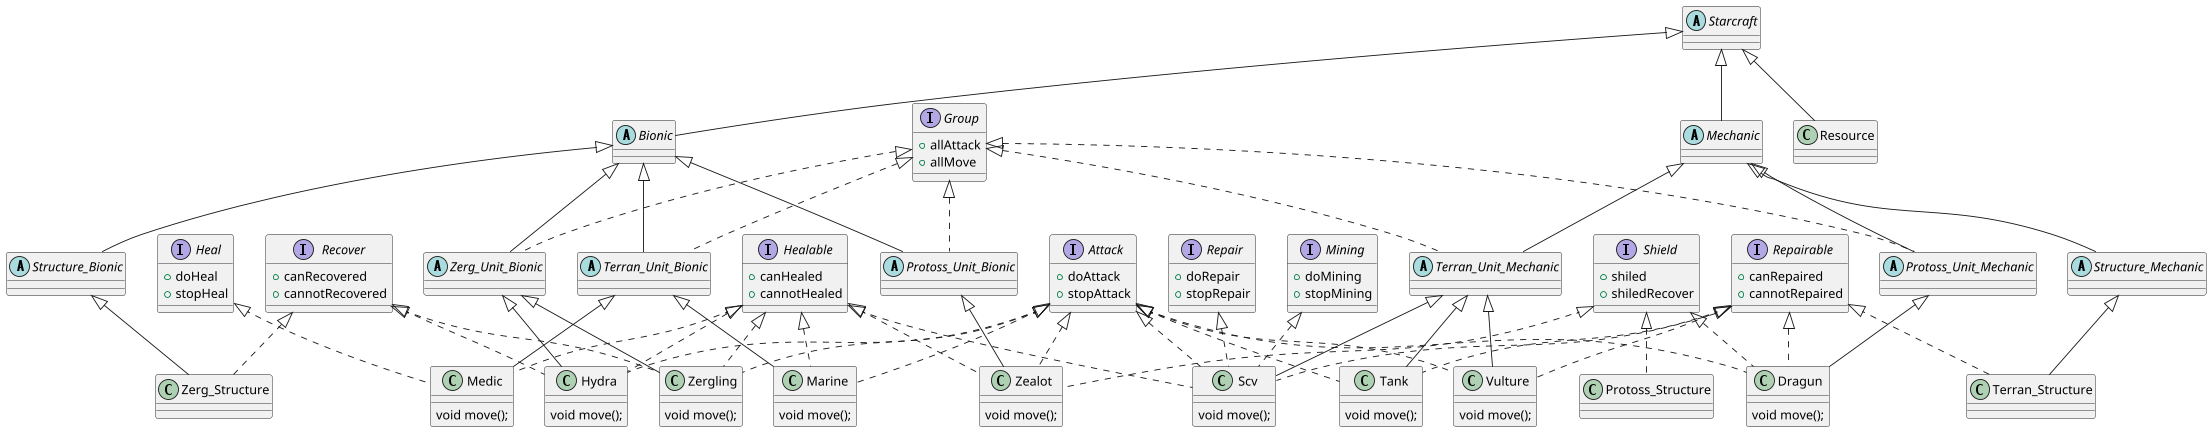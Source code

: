@startuml

scale 0.9


'공통 class
abstract class Starcraft

abstract class Bionic extends Starcraft
abstract class Mechanic extends Starcraft

class Resource extends Starcraft
abstract class Structure_Bionic extends Bionic
abstract class Structure_Mechanic extends Mechanic
abstract class Terran_Unit_Bionic extends Bionic implements Group
abstract class Terran_Unit_Mechanic extends Mechanic implements Group
abstract class Protoss_Unit_Bionic extends Bionic implements Group
abstract class Protoss_Unit_Mechanic extends Mechanic implements Group
abstract class Zerg_Unit_Bionic extends Bionic implements Group

'종족 class
class Scv extends Terran_Unit_Mechanic implements Attack, Mining, Healable, Repair, Repairable {
void move();
}
class Marine extends Terran_Unit_Bionic implements Attack, Healable {
void move();
}
class Medic extends Terran_Unit_Bionic implements Heal, Healable {
void move();
}
class Tank extends Terran_Unit_Mechanic implements Attack, Repairable {
void move();
}
class Vulture extends Terran_Unit_Mechanic implements Attack, Repairable {
void move();
}
class Zealot extends Protoss_Unit_Bionic implements Attack, Healable, Shield {
void move();
}
class Dragun extends Protoss_Unit_Mechanic implements Attack, Repairable, Shield {
void move();
}
class Zergling extends Zerg_Unit_Bionic implements Attack, Healable, Recover {
void move();
}
class Hydra extends Zerg_Unit_Bionic implements Attack, Healable, Recover {
void move();
}

'건물 class
class Terran_Structure extends Structure_Mechanic implements Repairable
class Protoss_Structure implements Shield
class Zerg_Structure extends Structure_Bionic implements Recover

'interface에 있는 추상메서드를 하위 클래스에서 오버라이딩하여 씀
interface Attack {
+doAttack
+stopAttack
}
interface Heal {
+doHeal
+stopHeal
}
interface Healable {
+canHealed
+cannotHealed
}
interface Recover {
+canRecovered
+cannotRecovered
}
interface Mining {
+doMining
+stopMining
}
interface Repair {
+doRepair
+stopRepair
}
interface Repairable {
+canRepaired
+cannotRepaired
}
interface Shield {
+shiled
+shiledRecover
}
interface Group {
+allAttack
+allMove
}

}

@enduml